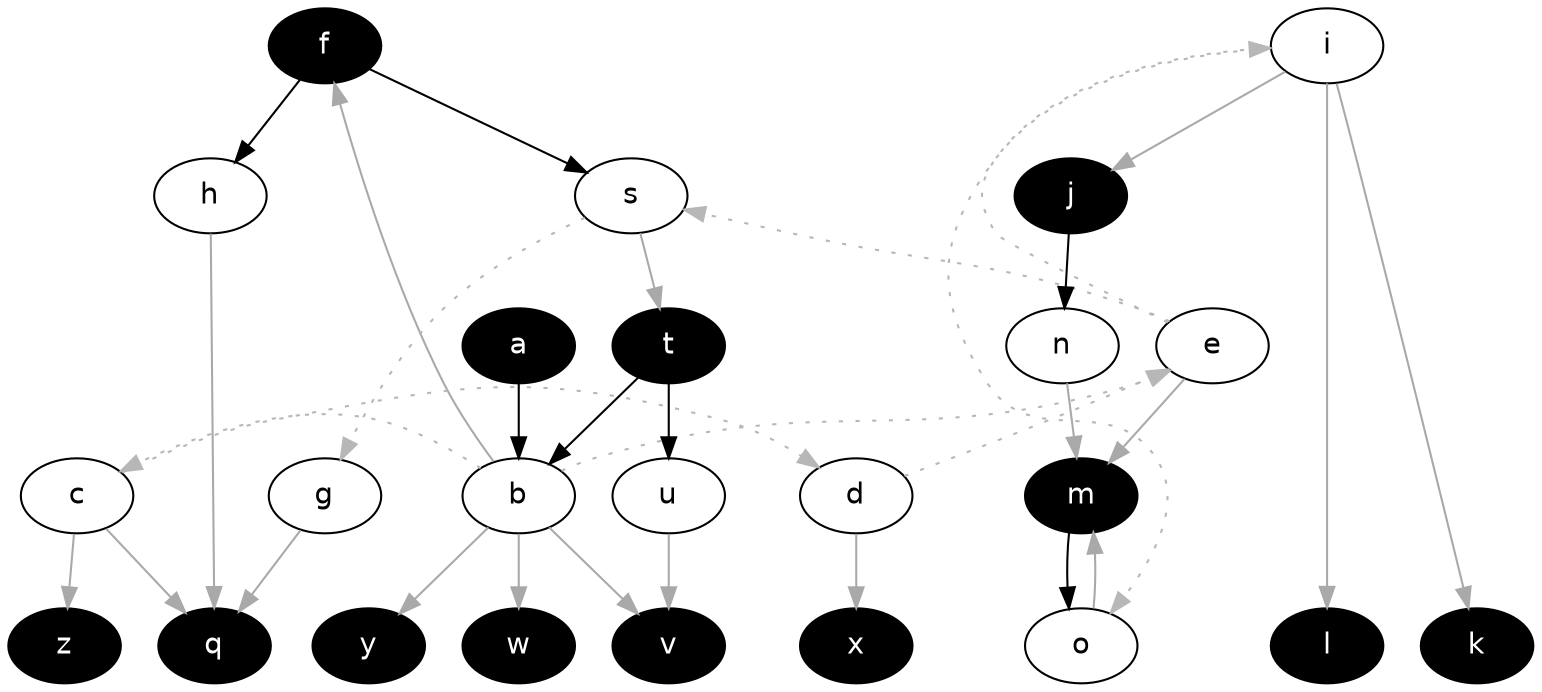 digraph G {
  rankdir="TB"
  node [shape=oval style=filled fontname=Helvetica fontsize=14]
  node [fillcolor="#ffffff" fontcolor="#000000"] b c d e s g h i o n u
  node [fillcolor="#000000" fontcolor="#ffffff"] a t f j k l m q v w x y z
  edge [dir=forward color="#000000" style="solid"]
        "a" -> "b" 
        "t" -> "b" 
        "f" -> "h" 
        "j" -> "n" 
        "m" -> "o" 
        "f" -> "s" 
        "t" -> "u" 
  edge [dir=forward color="#A9A9A9" style="solid"]
        "b" -> "f" 
        "i" -> "j" 
        "i" -> "k" 
        "i" -> "l" 
        "e" -> "m" 
        "o" -> "m" 
        "n" -> "m" 
        "g" -> "q" 
        "h" -> "q" 
        "c" -> "q" 
        "s" -> "t" 
        "b" -> "v" 
        "u" -> "v" 
        "b" -> "w" 
        "d" -> "x" 
        "b" -> "y" 
        "c" -> "z" 
  edge [dir=forward color="#b7b7b7" style="dotted" constraint=false]
        "b" -> "c" 
        "c" -> "d" 
        "b" -> "e" 
        "d" -> "e" 
        "s" -> "g" 
        "e" -> "i" 
        "i" -> "o" 
        "e" -> "s" 

  {rank = max k l q v w x y z}
  {rank = min f}
}